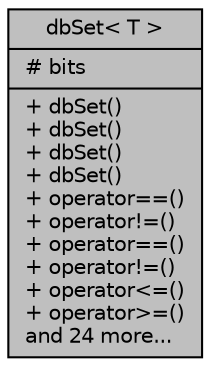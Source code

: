 digraph "dbSet&lt; T &gt;"
{
 // INTERACTIVE_SVG=YES
 // LATEX_PDF_SIZE
  edge [fontname="Helvetica",fontsize="10",labelfontname="Helvetica",labelfontsize="10"];
  node [fontname="Helvetica",fontsize="10",shape=record];
  Node1 [label="{dbSet\< T \>\n|# bits\l|+ dbSet()\l+ dbSet()\l+ dbSet()\l+ dbSet()\l+ operator==()\l+ operator!=()\l+ operator==()\l+ operator!=()\l+ operator\<=()\l+ operator\>=()\land 24 more...\l}",height=0.2,width=0.4,color="black", fillcolor="grey75", style="filled", fontcolor="black",tooltip=" "];
}
